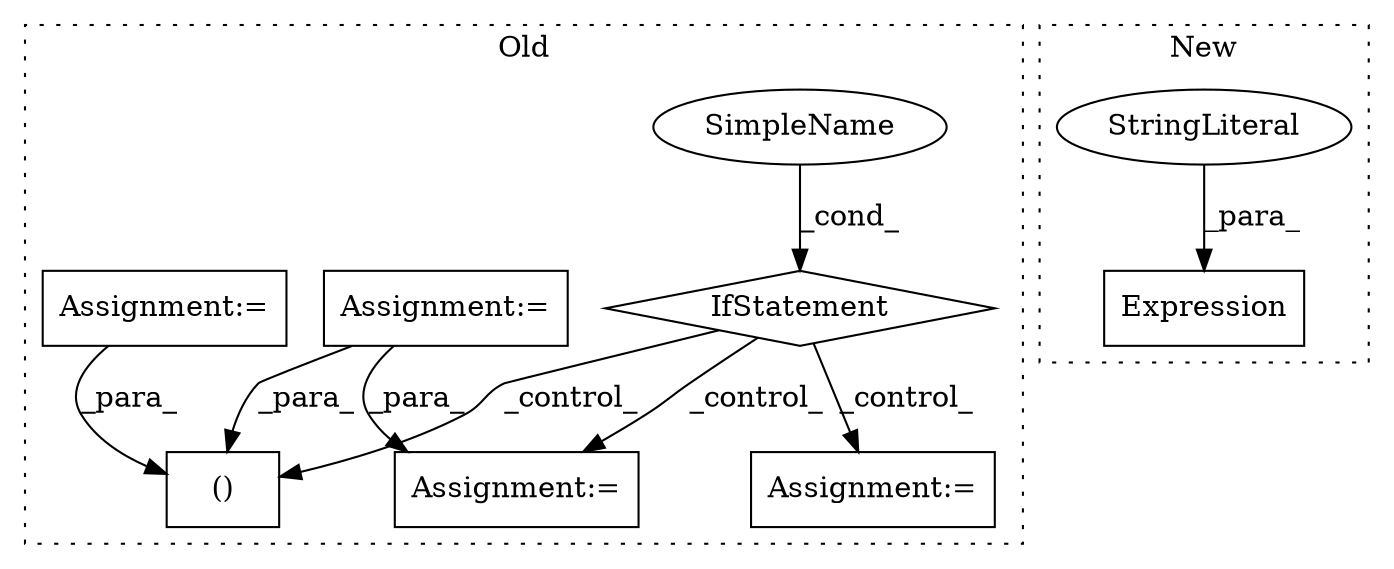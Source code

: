 digraph G {
subgraph cluster0 {
1 [label="()" a="106" s="7862" l="33" shape="box"];
4 [label="IfStatement" a="25" s="7648,7841" l="4,2" shape="diamond"];
5 [label="SimpleName" a="42" s="" l="" shape="ellipse"];
6 [label="Assignment:=" a="7" s="8316" l="1" shape="box"];
7 [label="Assignment:=" a="7" s="7993" l="1" shape="box"];
8 [label="Assignment:=" a="7" s="7077" l="11" shape="box"];
9 [label="Assignment:=" a="7" s="7337" l="9" shape="box"];
label = "Old";
style="dotted";
}
subgraph cluster1 {
2 [label="Expression" a="32" s="9324,9363" l="11,1" shape="box"];
3 [label="StringLiteral" a="45" s="9335" l="10" shape="ellipse"];
label = "New";
style="dotted";
}
3 -> 2 [label="_para_"];
4 -> 1 [label="_control_"];
4 -> 7 [label="_control_"];
4 -> 6 [label="_control_"];
5 -> 4 [label="_cond_"];
8 -> 1 [label="_para_"];
9 -> 1 [label="_para_"];
9 -> 6 [label="_para_"];
}